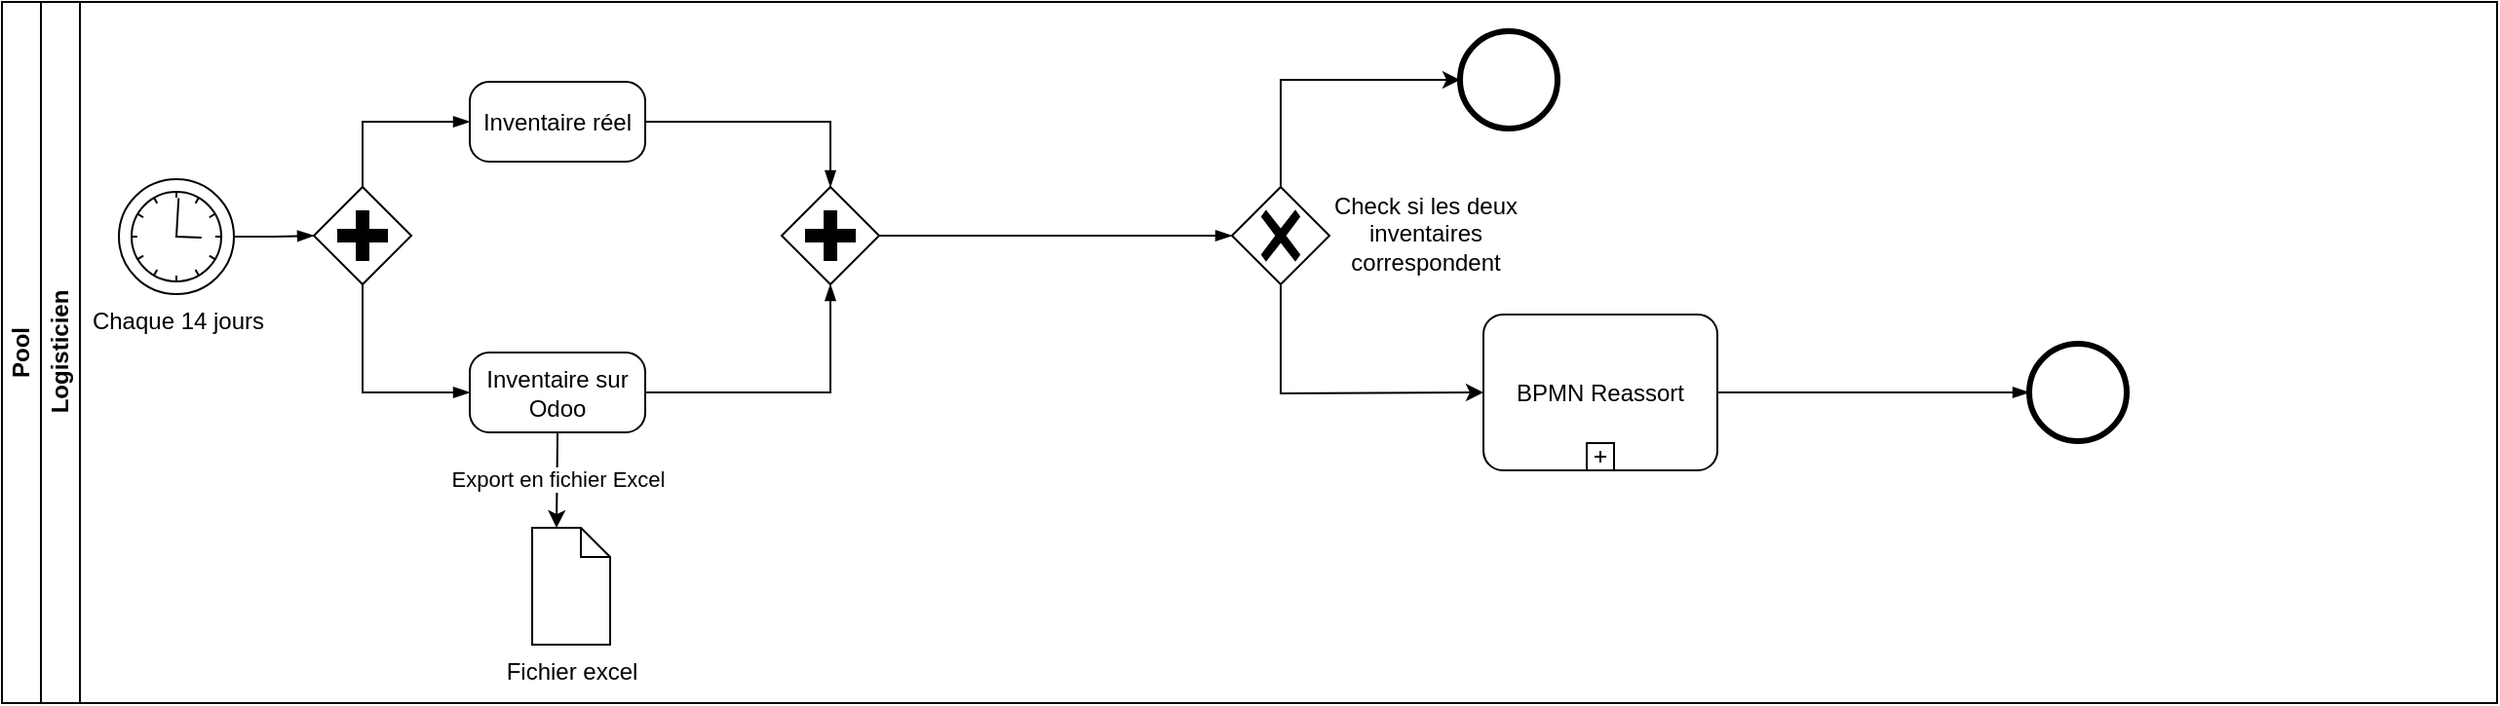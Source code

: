 <mxfile version="22.1.16" type="github">
  <diagram id="FU7NUu3CbukTYbxRIidO" name="Page-1">
    <mxGraphModel dx="954" dy="616" grid="1" gridSize="10" guides="1" tooltips="1" connect="1" arrows="1" fold="1" page="1" pageScale="1" pageWidth="827" pageHeight="1169" math="0" shadow="0">
      <root>
        <mxCell id="0" />
        <mxCell id="1" parent="0" />
        <mxCell id="L5Kj5VrWHoerJ_uzMM_--1" value="Pool" style="swimlane;html=1;childLayout=stackLayout;resizeParent=1;resizeParentMax=0;horizontal=0;startSize=20;horizontalStack=0;whiteSpace=wrap;" parent="1" vertex="1">
          <mxGeometry width="1280" height="360" as="geometry" />
        </mxCell>
        <mxCell id="L5Kj5VrWHoerJ_uzMM_--2" value="Logisticien" style="swimlane;html=1;startSize=20;horizontal=0;" parent="L5Kj5VrWHoerJ_uzMM_--1" vertex="1">
          <mxGeometry x="20" width="1260" height="360" as="geometry" />
        </mxCell>
        <mxCell id="L5Kj5VrWHoerJ_uzMM_--7" value="Chaque 14 jours" style="points=[[0.145,0.145,0],[0.5,0,0],[0.855,0.145,0],[1,0.5,0],[0.855,0.855,0],[0.5,1,0],[0.145,0.855,0],[0,0.5,0]];shape=mxgraph.bpmn.event;html=1;verticalLabelPosition=bottom;labelBackgroundColor=#ffffff;verticalAlign=top;align=center;perimeter=ellipsePerimeter;outlineConnect=0;aspect=fixed;outline=standard;symbol=timer;" parent="L5Kj5VrWHoerJ_uzMM_--2" vertex="1">
          <mxGeometry x="40" y="91" width="59" height="59" as="geometry" />
        </mxCell>
        <mxCell id="L5Kj5VrWHoerJ_uzMM_--8" value="" style="points=[[0.25,0.25,0],[0.5,0,0],[0.75,0.25,0],[1,0.5,0],[0.75,0.75,0],[0.5,1,0],[0.25,0.75,0],[0,0.5,0]];shape=mxgraph.bpmn.gateway2;html=1;verticalLabelPosition=bottom;labelBackgroundColor=#ffffff;verticalAlign=top;align=center;perimeter=rhombusPerimeter;outlineConnect=0;outline=none;symbol=none;gwType=parallel;" parent="L5Kj5VrWHoerJ_uzMM_--2" vertex="1">
          <mxGeometry x="140" y="95" width="50" height="50" as="geometry" />
        </mxCell>
        <mxCell id="L5Kj5VrWHoerJ_uzMM_--9" value="" style="points=[[0.25,0.25,0],[0.5,0,0],[0.75,0.25,0],[1,0.5,0],[0.75,0.75,0],[0.5,1,0],[0.25,0.75,0],[0,0.5,0]];shape=mxgraph.bpmn.gateway2;html=1;verticalLabelPosition=bottom;labelBackgroundColor=#ffffff;verticalAlign=top;align=center;perimeter=rhombusPerimeter;outlineConnect=0;outline=none;symbol=none;gwType=parallel;" parent="L5Kj5VrWHoerJ_uzMM_--2" vertex="1">
          <mxGeometry x="380" y="95" width="50" height="50" as="geometry" />
        </mxCell>
        <mxCell id="L5Kj5VrWHoerJ_uzMM_--12" value="Inventaire réel" style="points=[[0.25,0,0],[0.5,0,0],[0.75,0,0],[1,0.25,0],[1,0.5,0],[1,0.75,0],[0.75,1,0],[0.5,1,0],[0.25,1,0],[0,0.75,0],[0,0.5,0],[0,0.25,0]];shape=mxgraph.bpmn.task;whiteSpace=wrap;rectStyle=rounded;size=10;html=1;container=1;expand=0;collapsible=0;taskMarker=abstract;" parent="L5Kj5VrWHoerJ_uzMM_--2" vertex="1">
          <mxGeometry x="220" y="41" width="90" height="41" as="geometry" />
        </mxCell>
        <mxCell id="L5Kj5VrWHoerJ_uzMM_--13" value="Inventaire sur Odoo" style="points=[[0.25,0,0],[0.5,0,0],[0.75,0,0],[1,0.25,0],[1,0.5,0],[1,0.75,0],[0.75,1,0],[0.5,1,0],[0.25,1,0],[0,0.75,0],[0,0.5,0],[0,0.25,0]];shape=mxgraph.bpmn.task;whiteSpace=wrap;rectStyle=rounded;size=10;html=1;container=1;expand=0;collapsible=0;taskMarker=abstract;" parent="L5Kj5VrWHoerJ_uzMM_--2" vertex="1">
          <mxGeometry x="220" y="180" width="90" height="41" as="geometry" />
        </mxCell>
        <mxCell id="L5Kj5VrWHoerJ_uzMM_--14" value="" style="edgeStyle=elbowEdgeStyle;fontSize=12;html=1;endArrow=blockThin;endFill=1;rounded=0;entryX=0;entryY=0.5;entryDx=0;entryDy=0;entryPerimeter=0;exitX=0.5;exitY=0;exitDx=0;exitDy=0;exitPerimeter=0;" parent="L5Kj5VrWHoerJ_uzMM_--2" source="L5Kj5VrWHoerJ_uzMM_--8" target="L5Kj5VrWHoerJ_uzMM_--12" edge="1">
          <mxGeometry width="160" relative="1" as="geometry">
            <mxPoint x="164.66" y="95" as="sourcePoint" />
            <mxPoint x="164.66" y="25" as="targetPoint" />
            <Array as="points">
              <mxPoint x="165" y="70" />
            </Array>
          </mxGeometry>
        </mxCell>
        <mxCell id="L5Kj5VrWHoerJ_uzMM_--15" value="" style="edgeStyle=elbowEdgeStyle;fontSize=12;html=1;endArrow=blockThin;endFill=1;rounded=0;entryX=0;entryY=0.5;entryDx=0;entryDy=0;entryPerimeter=0;exitX=0.5;exitY=1;exitDx=0;exitDy=0;exitPerimeter=0;" parent="L5Kj5VrWHoerJ_uzMM_--2" source="L5Kj5VrWHoerJ_uzMM_--8" target="L5Kj5VrWHoerJ_uzMM_--13" edge="1">
          <mxGeometry width="160" relative="1" as="geometry">
            <mxPoint x="164.66" y="145" as="sourcePoint" />
            <mxPoint x="210" y="200" as="targetPoint" />
            <Array as="points">
              <mxPoint x="165" y="200" />
            </Array>
          </mxGeometry>
        </mxCell>
        <mxCell id="L5Kj5VrWHoerJ_uzMM_--16" value="" style="edgeStyle=elbowEdgeStyle;fontSize=12;html=1;endArrow=blockThin;endFill=1;rounded=0;entryX=0.5;entryY=0;entryDx=0;entryDy=0;entryPerimeter=0;exitX=1;exitY=0.5;exitDx=0;exitDy=0;exitPerimeter=0;" parent="L5Kj5VrWHoerJ_uzMM_--2" source="L5Kj5VrWHoerJ_uzMM_--12" target="L5Kj5VrWHoerJ_uzMM_--9" edge="1">
          <mxGeometry width="160" relative="1" as="geometry">
            <mxPoint x="310" y="40" as="sourcePoint" />
            <mxPoint x="410" y="70" as="targetPoint" />
            <Array as="points">
              <mxPoint x="405" y="70" />
            </Array>
          </mxGeometry>
        </mxCell>
        <mxCell id="L5Kj5VrWHoerJ_uzMM_--17" value="" style="edgeStyle=elbowEdgeStyle;fontSize=12;html=1;endArrow=blockThin;endFill=1;rounded=0;entryX=0.5;entryY=1;entryDx=0;entryDy=0;entryPerimeter=0;exitX=1;exitY=0.5;exitDx=0;exitDy=0;exitPerimeter=0;" parent="L5Kj5VrWHoerJ_uzMM_--2" source="L5Kj5VrWHoerJ_uzMM_--13" target="L5Kj5VrWHoerJ_uzMM_--9" edge="1">
          <mxGeometry width="160" relative="1" as="geometry">
            <mxPoint x="330" y="200" as="sourcePoint" />
            <mxPoint x="405" y="255" as="targetPoint" />
            <Array as="points">
              <mxPoint x="405" y="190" />
            </Array>
          </mxGeometry>
        </mxCell>
        <mxCell id="L5Kj5VrWHoerJ_uzMM_--18" value="" style="edgeStyle=elbowEdgeStyle;fontSize=12;html=1;endArrow=blockThin;endFill=1;rounded=0;entryX=0;entryY=0.5;entryDx=0;entryDy=0;entryPerimeter=0;exitX=1;exitY=0.5;exitDx=0;exitDy=0;exitPerimeter=0;" parent="L5Kj5VrWHoerJ_uzMM_--2" source="L5Kj5VrWHoerJ_uzMM_--7" target="L5Kj5VrWHoerJ_uzMM_--8" edge="1">
          <mxGeometry width="160" relative="1" as="geometry">
            <mxPoint x="81" y="120.66" as="sourcePoint" />
            <mxPoint x="131" y="120.66" as="targetPoint" />
          </mxGeometry>
        </mxCell>
        <mxCell id="L5Kj5VrWHoerJ_uzMM_--19" value="" style="edgeStyle=elbowEdgeStyle;fontSize=12;html=1;endArrow=blockThin;endFill=1;rounded=0;exitX=1;exitY=0.5;exitDx=0;exitDy=0;exitPerimeter=0;entryX=0;entryY=0.5;entryDx=0;entryDy=0;entryPerimeter=0;" parent="L5Kj5VrWHoerJ_uzMM_--2" source="L5Kj5VrWHoerJ_uzMM_--9" target="L5Kj5VrWHoerJ_uzMM_--21" edge="1">
          <mxGeometry width="160" relative="1" as="geometry">
            <mxPoint x="460" y="120" as="sourcePoint" />
            <mxPoint x="470" y="121" as="targetPoint" />
          </mxGeometry>
        </mxCell>
        <mxCell id="L5Kj5VrWHoerJ_uzMM_--21" value="" style="points=[[0.25,0.25,0],[0.5,0,0],[0.75,0.25,0],[1,0.5,0],[0.75,0.75,0],[0.5,1,0],[0.25,0.75,0],[0,0.5,0]];shape=mxgraph.bpmn.gateway2;html=1;verticalLabelPosition=bottom;labelBackgroundColor=#ffffff;verticalAlign=top;align=center;perimeter=rhombusPerimeter;outlineConnect=0;outline=none;symbol=none;gwType=exclusive;" parent="L5Kj5VrWHoerJ_uzMM_--2" vertex="1">
          <mxGeometry x="611" y="95" width="50" height="50" as="geometry" />
        </mxCell>
        <mxCell id="L5Kj5VrWHoerJ_uzMM_--25" value="Check si les deux inventaires correspondent" style="text;html=1;strokeColor=none;fillColor=none;align=center;verticalAlign=middle;whiteSpace=wrap;rounded=0;" parent="L5Kj5VrWHoerJ_uzMM_--2" vertex="1">
          <mxGeometry x="661" y="91" width="99" height="55" as="geometry" />
        </mxCell>
        <mxCell id="L5Kj5VrWHoerJ_uzMM_--28" value="" style="points=[[0.145,0.145,0],[0.5,0,0],[0.855,0.145,0],[1,0.5,0],[0.855,0.855,0],[0.5,1,0],[0.145,0.855,0],[0,0.5,0]];shape=mxgraph.bpmn.event;html=1;verticalLabelPosition=bottom;labelBackgroundColor=#ffffff;verticalAlign=top;align=center;perimeter=ellipsePerimeter;outlineConnect=0;aspect=fixed;outline=end;symbol=terminate2;" parent="L5Kj5VrWHoerJ_uzMM_--2" vertex="1">
          <mxGeometry x="728" y="15" width="50" height="50" as="geometry" />
        </mxCell>
        <mxCell id="NR4zUhr10bE3IYaZvfh--4" value="BPMN Reassort" style="points=[[0.25,0,0],[0.5,0,0],[0.75,0,0],[1,0.25,0],[1,0.5,0],[1,0.75,0],[0.75,1,0],[0.5,1,0],[0.25,1,0],[0,0.75,0],[0,0.5,0],[0,0.25,0]];shape=mxgraph.bpmn.task;whiteSpace=wrap;rectStyle=rounded;size=10;html=1;container=1;expand=0;collapsible=0;taskMarker=abstract;isLoopSub=1;" parent="L5Kj5VrWHoerJ_uzMM_--2" vertex="1">
          <mxGeometry x="740" y="160.5" width="120" height="80" as="geometry" />
        </mxCell>
        <mxCell id="NR4zUhr10bE3IYaZvfh--5" value="" style="points=[[0.145,0.145,0],[0.5,0,0],[0.855,0.145,0],[1,0.5,0],[0.855,0.855,0],[0.5,1,0],[0.145,0.855,0],[0,0.5,0]];shape=mxgraph.bpmn.event;html=1;verticalLabelPosition=bottom;labelBackgroundColor=#ffffff;verticalAlign=top;align=center;perimeter=ellipsePerimeter;outlineConnect=0;aspect=fixed;outline=end;symbol=terminate2;" parent="L5Kj5VrWHoerJ_uzMM_--2" vertex="1">
          <mxGeometry x="1020" y="175.5" width="50" height="50" as="geometry" />
        </mxCell>
        <mxCell id="NR4zUhr10bE3IYaZvfh--6" value="" style="edgeStyle=elbowEdgeStyle;fontSize=12;html=1;endArrow=blockThin;endFill=1;rounded=0;exitX=1;exitY=0.5;exitDx=0;exitDy=0;exitPerimeter=0;entryX=0;entryY=0.5;entryDx=0;entryDy=0;entryPerimeter=0;" parent="L5Kj5VrWHoerJ_uzMM_--2" source="NR4zUhr10bE3IYaZvfh--4" target="NR4zUhr10bE3IYaZvfh--5" edge="1">
          <mxGeometry width="160" relative="1" as="geometry">
            <mxPoint x="720" y="200" as="sourcePoint" />
            <mxPoint x="790" y="200" as="targetPoint" />
          </mxGeometry>
        </mxCell>
        <mxCell id="8l1KjIiPGkhvFsE5loPM-1" value="Fichier excel" style="shape=mxgraph.bpmn.data;labelPosition=center;verticalLabelPosition=bottom;align=center;verticalAlign=top;size=15;html=1;" vertex="1" parent="L5Kj5VrWHoerJ_uzMM_--2">
          <mxGeometry x="252" y="270" width="40" height="60" as="geometry" />
        </mxCell>
        <mxCell id="8l1KjIiPGkhvFsE5loPM-2" value="Export en fichier Excel" style="endArrow=classic;html=1;rounded=0;exitX=0.5;exitY=1;exitDx=0;exitDy=0;exitPerimeter=0;entryX=0;entryY=0;entryDx=12.5;entryDy=0;entryPerimeter=0;" edge="1" parent="L5Kj5VrWHoerJ_uzMM_--2" source="L5Kj5VrWHoerJ_uzMM_--13" target="8l1KjIiPGkhvFsE5loPM-1">
          <mxGeometry width="50" height="50" relative="1" as="geometry">
            <mxPoint x="350" y="250" as="sourcePoint" />
            <mxPoint x="200" y="270" as="targetPoint" />
          </mxGeometry>
        </mxCell>
        <mxCell id="8l1KjIiPGkhvFsE5loPM-3" value="" style="endArrow=classic;html=1;rounded=0;exitX=0.5;exitY=0;exitDx=0;exitDy=0;exitPerimeter=0;entryX=0;entryY=0.5;entryDx=0;entryDy=0;entryPerimeter=0;" edge="1" parent="L5Kj5VrWHoerJ_uzMM_--2" source="L5Kj5VrWHoerJ_uzMM_--21" target="L5Kj5VrWHoerJ_uzMM_--28">
          <mxGeometry width="50" height="50" relative="1" as="geometry">
            <mxPoint x="600" y="65" as="sourcePoint" />
            <mxPoint x="650" y="15" as="targetPoint" />
            <Array as="points">
              <mxPoint x="636" y="40" />
            </Array>
          </mxGeometry>
        </mxCell>
        <mxCell id="8l1KjIiPGkhvFsE5loPM-4" value="" style="endArrow=classic;html=1;rounded=0;exitX=0.5;exitY=1;exitDx=0;exitDy=0;exitPerimeter=0;entryX=0;entryY=0.5;entryDx=0;entryDy=0;entryPerimeter=0;" edge="1" parent="L5Kj5VrWHoerJ_uzMM_--2" source="L5Kj5VrWHoerJ_uzMM_--21" target="NR4zUhr10bE3IYaZvfh--4">
          <mxGeometry width="50" height="50" relative="1" as="geometry">
            <mxPoint x="630" y="290" as="sourcePoint" />
            <mxPoint x="680" y="240" as="targetPoint" />
            <Array as="points">
              <mxPoint x="636" y="201" />
            </Array>
          </mxGeometry>
        </mxCell>
      </root>
    </mxGraphModel>
  </diagram>
</mxfile>
